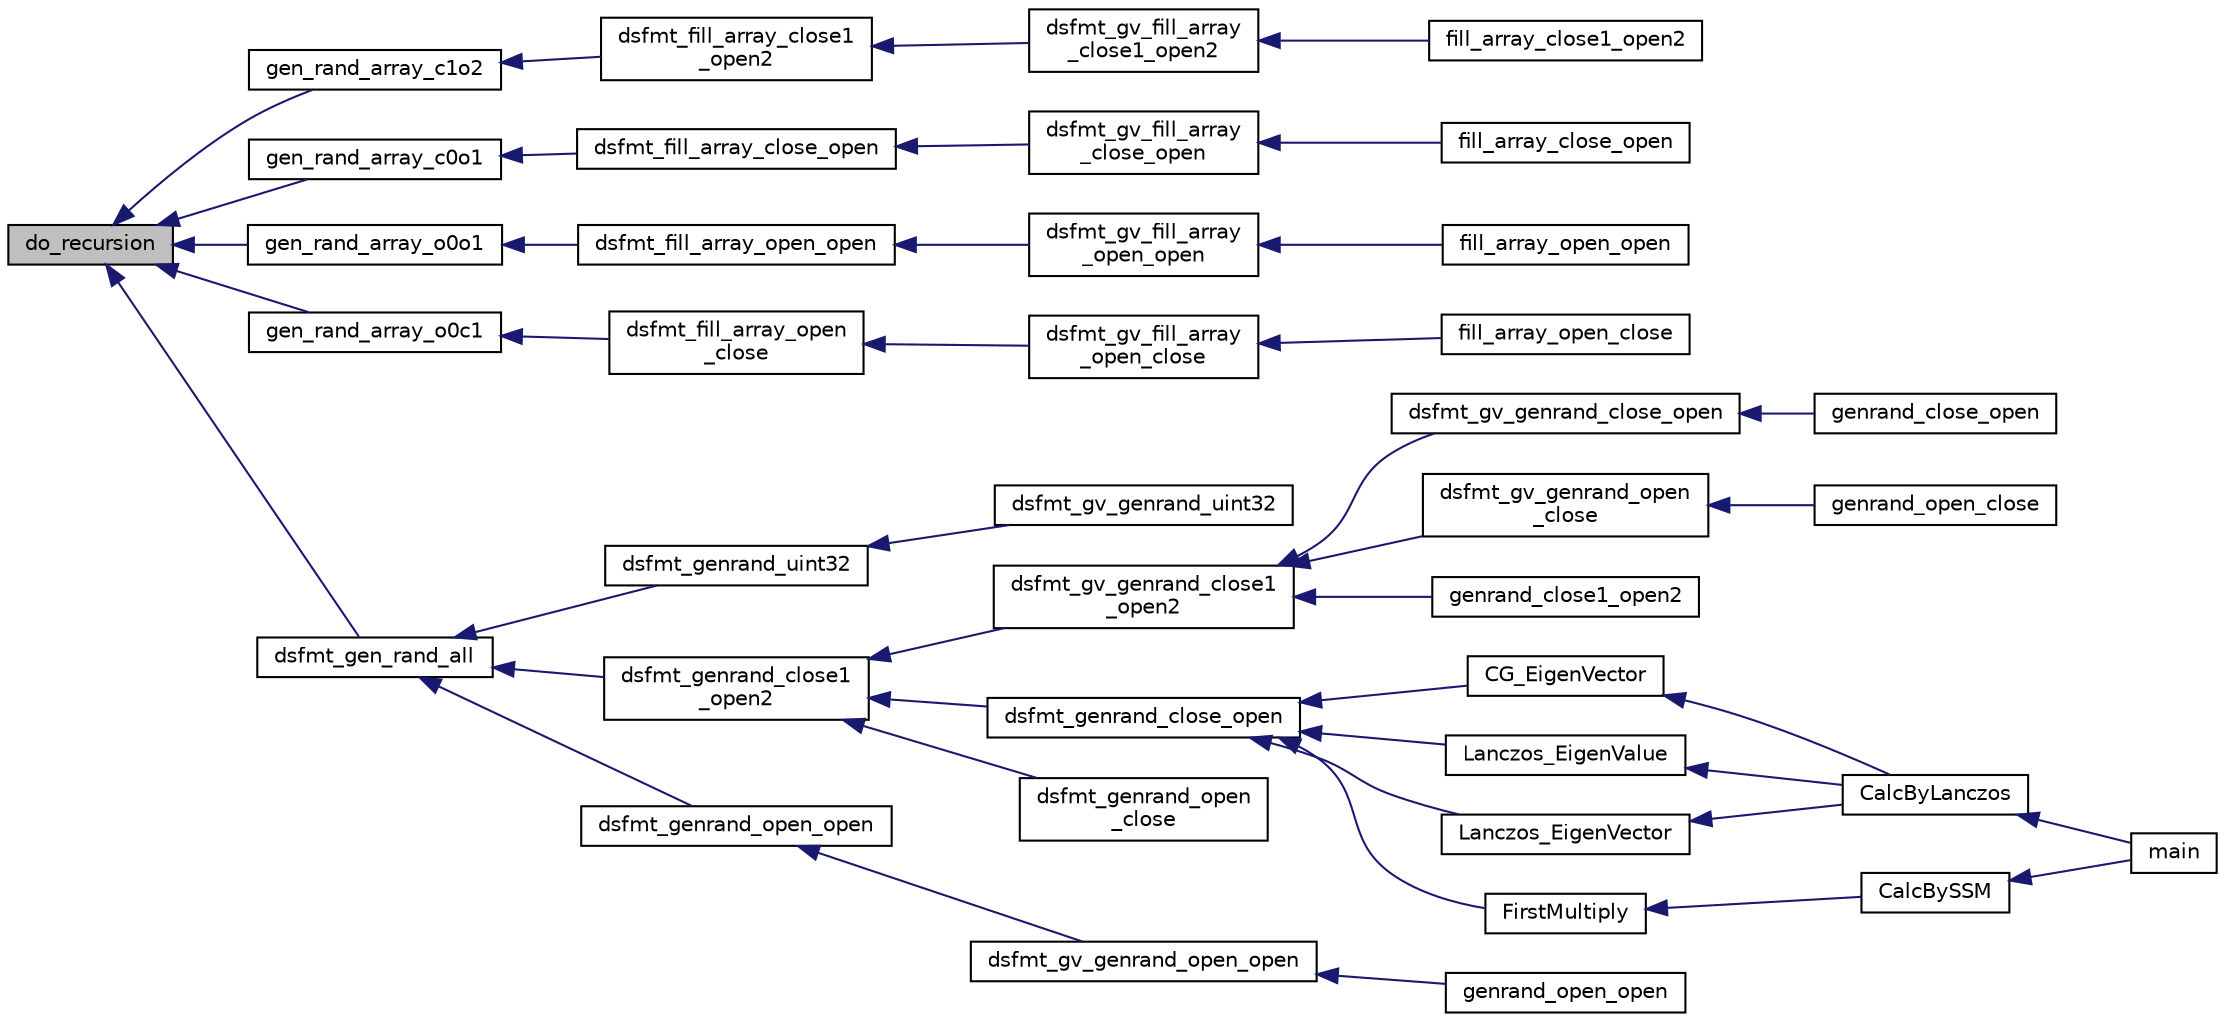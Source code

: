 digraph "do_recursion"
{
 // INTERACTIVE_SVG=YES
  edge [fontname="Helvetica",fontsize="10",labelfontname="Helvetica",labelfontsize="10"];
  node [fontname="Helvetica",fontsize="10",shape=record];
  rankdir="LR";
  Node1 [label="do_recursion",height=0.2,width=0.4,color="black", fillcolor="grey75", style="filled", fontcolor="black"];
  Node1 -> Node2 [dir="back",color="midnightblue",fontsize="10",style="solid",fontname="Helvetica"];
  Node2 [label="gen_rand_array_c1o2",height=0.2,width=0.4,color="black", fillcolor="white", style="filled",URL="$d_s_f_m_t_8c.html#aa56a7244d54e2e8bb162a91ebe098e65"];
  Node2 -> Node3 [dir="back",color="midnightblue",fontsize="10",style="solid",fontname="Helvetica"];
  Node3 [label="dsfmt_fill_array_close1\l_open2",height=0.2,width=0.4,color="black", fillcolor="white", style="filled",URL="$d_s_f_m_t_8h.html#abeef257039f3b95b7475bbecdb521b89"];
  Node3 -> Node4 [dir="back",color="midnightblue",fontsize="10",style="solid",fontname="Helvetica"];
  Node4 [label="dsfmt_gv_fill_array\l_close1_open2",height=0.2,width=0.4,color="black", fillcolor="white", style="filled",URL="$d_s_f_m_t_8h.html#a6dc013d6bb958f355ca211707498a6aa"];
  Node4 -> Node5 [dir="back",color="midnightblue",fontsize="10",style="solid",fontname="Helvetica"];
  Node5 [label="fill_array_close1_open2",height=0.2,width=0.4,color="black", fillcolor="white", style="filled",URL="$d_s_f_m_t_8h.html#a7f249c43d75cbe1200504d5dc6103cad"];
  Node1 -> Node6 [dir="back",color="midnightblue",fontsize="10",style="solid",fontname="Helvetica"];
  Node6 [label="gen_rand_array_c0o1",height=0.2,width=0.4,color="black", fillcolor="white", style="filled",URL="$d_s_f_m_t_8c.html#a0002bc60cd5c3227bd12f478a32463ba"];
  Node6 -> Node7 [dir="back",color="midnightblue",fontsize="10",style="solid",fontname="Helvetica"];
  Node7 [label="dsfmt_fill_array_close_open",height=0.2,width=0.4,color="black", fillcolor="white", style="filled",URL="$d_s_f_m_t_8h.html#a243fb9ed1b61233f3dba4ab15c541eb0"];
  Node7 -> Node8 [dir="back",color="midnightblue",fontsize="10",style="solid",fontname="Helvetica"];
  Node8 [label="dsfmt_gv_fill_array\l_close_open",height=0.2,width=0.4,color="black", fillcolor="white", style="filled",URL="$d_s_f_m_t_8h.html#a55ca4ccdc72ba0b34386df16a3dfd48f"];
  Node8 -> Node9 [dir="back",color="midnightblue",fontsize="10",style="solid",fontname="Helvetica"];
  Node9 [label="fill_array_close_open",height=0.2,width=0.4,color="black", fillcolor="white", style="filled",URL="$d_s_f_m_t_8h.html#adad2a0d2f6a99cabcfd2de855dd9bb7a"];
  Node1 -> Node10 [dir="back",color="midnightblue",fontsize="10",style="solid",fontname="Helvetica"];
  Node10 [label="gen_rand_array_o0o1",height=0.2,width=0.4,color="black", fillcolor="white", style="filled",URL="$d_s_f_m_t_8c.html#a2bad2f5ded750e7c250a121cdb61166e"];
  Node10 -> Node11 [dir="back",color="midnightblue",fontsize="10",style="solid",fontname="Helvetica"];
  Node11 [label="dsfmt_fill_array_open_open",height=0.2,width=0.4,color="black", fillcolor="white", style="filled",URL="$d_s_f_m_t_8h.html#aeed310e17f9f652c1b0ec86298c834c1"];
  Node11 -> Node12 [dir="back",color="midnightblue",fontsize="10",style="solid",fontname="Helvetica"];
  Node12 [label="dsfmt_gv_fill_array\l_open_open",height=0.2,width=0.4,color="black", fillcolor="white", style="filled",URL="$d_s_f_m_t_8h.html#aabefce2df25b67305dc71355e7a4ba28"];
  Node12 -> Node13 [dir="back",color="midnightblue",fontsize="10",style="solid",fontname="Helvetica"];
  Node13 [label="fill_array_open_open",height=0.2,width=0.4,color="black", fillcolor="white", style="filled",URL="$d_s_f_m_t_8h.html#aee2e71992c8837b579dd471cb963030b"];
  Node1 -> Node14 [dir="back",color="midnightblue",fontsize="10",style="solid",fontname="Helvetica"];
  Node14 [label="gen_rand_array_o0c1",height=0.2,width=0.4,color="black", fillcolor="white", style="filled",URL="$d_s_f_m_t_8c.html#a0905d57b8333da366b25773f0b3c5326"];
  Node14 -> Node15 [dir="back",color="midnightblue",fontsize="10",style="solid",fontname="Helvetica"];
  Node15 [label="dsfmt_fill_array_open\l_close",height=0.2,width=0.4,color="black", fillcolor="white", style="filled",URL="$d_s_f_m_t_8h.html#a6ad6f12b9a47ea89ceab693b1eec5079"];
  Node15 -> Node16 [dir="back",color="midnightblue",fontsize="10",style="solid",fontname="Helvetica"];
  Node16 [label="dsfmt_gv_fill_array\l_open_close",height=0.2,width=0.4,color="black", fillcolor="white", style="filled",URL="$d_s_f_m_t_8h.html#a66881a0b8e76641024d09bbae3d9be7e"];
  Node16 -> Node17 [dir="back",color="midnightblue",fontsize="10",style="solid",fontname="Helvetica"];
  Node17 [label="fill_array_open_close",height=0.2,width=0.4,color="black", fillcolor="white", style="filled",URL="$d_s_f_m_t_8h.html#aea84bcb5255b47c28e357a776375abf5"];
  Node1 -> Node18 [dir="back",color="midnightblue",fontsize="10",style="solid",fontname="Helvetica"];
  Node18 [label="dsfmt_gen_rand_all",height=0.2,width=0.4,color="black", fillcolor="white", style="filled",URL="$d_s_f_m_t_8h.html#afccb1e4d75cea7ffe3b45cba53d1e5e0"];
  Node18 -> Node19 [dir="back",color="midnightblue",fontsize="10",style="solid",fontname="Helvetica"];
  Node19 [label="dsfmt_genrand_uint32",height=0.2,width=0.4,color="black", fillcolor="white", style="filled",URL="$d_s_f_m_t_8h.html#a1391665a8e5f9295a589aacb776e9de6"];
  Node19 -> Node20 [dir="back",color="midnightblue",fontsize="10",style="solid",fontname="Helvetica"];
  Node20 [label="dsfmt_gv_genrand_uint32",height=0.2,width=0.4,color="black", fillcolor="white", style="filled",URL="$d_s_f_m_t_8h.html#a5a20bef41e73968d016f4cc9bdf3c3e3"];
  Node18 -> Node21 [dir="back",color="midnightblue",fontsize="10",style="solid",fontname="Helvetica"];
  Node21 [label="dsfmt_genrand_close1\l_open2",height=0.2,width=0.4,color="black", fillcolor="white", style="filled",URL="$d_s_f_m_t_8h.html#a988f7f99c98960c22f19f68edb41f399"];
  Node21 -> Node22 [dir="back",color="midnightblue",fontsize="10",style="solid",fontname="Helvetica"];
  Node22 [label="dsfmt_gv_genrand_close1\l_open2",height=0.2,width=0.4,color="black", fillcolor="white", style="filled",URL="$d_s_f_m_t_8h.html#aab9284ee31e49e698240748e5c422e76"];
  Node22 -> Node23 [dir="back",color="midnightblue",fontsize="10",style="solid",fontname="Helvetica"];
  Node23 [label="dsfmt_gv_genrand_close_open",height=0.2,width=0.4,color="black", fillcolor="white", style="filled",URL="$d_s_f_m_t_8h.html#a6f2a1cb0b0b6f868708a00350affbbfa"];
  Node23 -> Node24 [dir="back",color="midnightblue",fontsize="10",style="solid",fontname="Helvetica"];
  Node24 [label="genrand_close_open",height=0.2,width=0.4,color="black", fillcolor="white", style="filled",URL="$d_s_f_m_t_8h.html#ab5e8f9060fd540a3bb1c5b7641284cad"];
  Node22 -> Node25 [dir="back",color="midnightblue",fontsize="10",style="solid",fontname="Helvetica"];
  Node25 [label="dsfmt_gv_genrand_open\l_close",height=0.2,width=0.4,color="black", fillcolor="white", style="filled",URL="$d_s_f_m_t_8h.html#aad429a1aead793e75fdff0e9616db4f3"];
  Node25 -> Node26 [dir="back",color="midnightblue",fontsize="10",style="solid",fontname="Helvetica"];
  Node26 [label="genrand_open_close",height=0.2,width=0.4,color="black", fillcolor="white", style="filled",URL="$d_s_f_m_t_8h.html#af35767b9543581ee9215c384d1620ef4"];
  Node22 -> Node27 [dir="back",color="midnightblue",fontsize="10",style="solid",fontname="Helvetica"];
  Node27 [label="genrand_close1_open2",height=0.2,width=0.4,color="black", fillcolor="white", style="filled",URL="$d_s_f_m_t_8h.html#a5801a9157c59d0515f7a3c9328f37ec5"];
  Node21 -> Node28 [dir="back",color="midnightblue",fontsize="10",style="solid",fontname="Helvetica"];
  Node28 [label="dsfmt_genrand_close_open",height=0.2,width=0.4,color="black", fillcolor="white", style="filled",URL="$d_s_f_m_t_8h.html#a1d070f0dc97e95122038aed8be76f8dd"];
  Node28 -> Node29 [dir="back",color="midnightblue",fontsize="10",style="solid",fontname="Helvetica"];
  Node29 [label="CG_EigenVector",height=0.2,width=0.4,color="black", fillcolor="white", style="filled",URL="$_c_g___eigen_vector_8h.html#a27dc47878d6c847ba4f6732e66204bf9"];
  Node29 -> Node30 [dir="back",color="midnightblue",fontsize="10",style="solid",fontname="Helvetica"];
  Node30 [label="CalcByLanczos",height=0.2,width=0.4,color="black", fillcolor="white", style="filled",URL="$_calc_by_lanczos_8h.html#a4efefe8077d976196c07adb0803ce2ff"];
  Node30 -> Node31 [dir="back",color="midnightblue",fontsize="10",style="solid",fontname="Helvetica"];
  Node31 [label="main",height=0.2,width=0.4,color="black", fillcolor="white", style="filled",URL="$_h_phi_main_8c.html#a0ddf1224851353fc92bfbff6f499fa97",tooltip="Main program for HPhi. "];
  Node28 -> Node32 [dir="back",color="midnightblue",fontsize="10",style="solid",fontname="Helvetica"];
  Node32 [label="FirstMultiply",height=0.2,width=0.4,color="black", fillcolor="white", style="filled",URL="$_first_multiply_8h.html#af77e6c8e5905fa1c2f3debb9404d5a86"];
  Node32 -> Node33 [dir="back",color="midnightblue",fontsize="10",style="solid",fontname="Helvetica"];
  Node33 [label="CalcBySSM",height=0.2,width=0.4,color="black", fillcolor="white", style="filled",URL="$_calc_by_t_p_q_8h.html#a7bb0164ecd302a8713c60f99ab50442f"];
  Node33 -> Node31 [dir="back",color="midnightblue",fontsize="10",style="solid",fontname="Helvetica"];
  Node28 -> Node34 [dir="back",color="midnightblue",fontsize="10",style="solid",fontname="Helvetica"];
  Node34 [label="Lanczos_EigenValue",height=0.2,width=0.4,color="black", fillcolor="white", style="filled",URL="$_lanczos___eigen_value_8c.html#adffde20ad3202934fdc77cfa37472529"];
  Node34 -> Node30 [dir="back",color="midnightblue",fontsize="10",style="solid",fontname="Helvetica"];
  Node28 -> Node35 [dir="back",color="midnightblue",fontsize="10",style="solid",fontname="Helvetica"];
  Node35 [label="Lanczos_EigenVector",height=0.2,width=0.4,color="black", fillcolor="white", style="filled",URL="$_lanczos___eigen_vector_8c.html#a4575347f442614960b1d0555ab1d1ffe"];
  Node35 -> Node30 [dir="back",color="midnightblue",fontsize="10",style="solid",fontname="Helvetica"];
  Node21 -> Node36 [dir="back",color="midnightblue",fontsize="10",style="solid",fontname="Helvetica"];
  Node36 [label="dsfmt_genrand_open\l_close",height=0.2,width=0.4,color="black", fillcolor="white", style="filled",URL="$d_s_f_m_t_8h.html#adb8392cee5e6d63095024b7595d3555a"];
  Node18 -> Node37 [dir="back",color="midnightblue",fontsize="10",style="solid",fontname="Helvetica"];
  Node37 [label="dsfmt_genrand_open_open",height=0.2,width=0.4,color="black", fillcolor="white", style="filled",URL="$d_s_f_m_t_8h.html#ad0a3324227d2e65e8d8888eb675170ac"];
  Node37 -> Node38 [dir="back",color="midnightblue",fontsize="10",style="solid",fontname="Helvetica"];
  Node38 [label="dsfmt_gv_genrand_open_open",height=0.2,width=0.4,color="black", fillcolor="white", style="filled",URL="$d_s_f_m_t_8h.html#a27b4a95b9fd7066d55d414f385237447"];
  Node38 -> Node39 [dir="back",color="midnightblue",fontsize="10",style="solid",fontname="Helvetica"];
  Node39 [label="genrand_open_open",height=0.2,width=0.4,color="black", fillcolor="white", style="filled",URL="$d_s_f_m_t_8h.html#a4ddba4b9c32e5e347acdd26bf679350e"];
}
